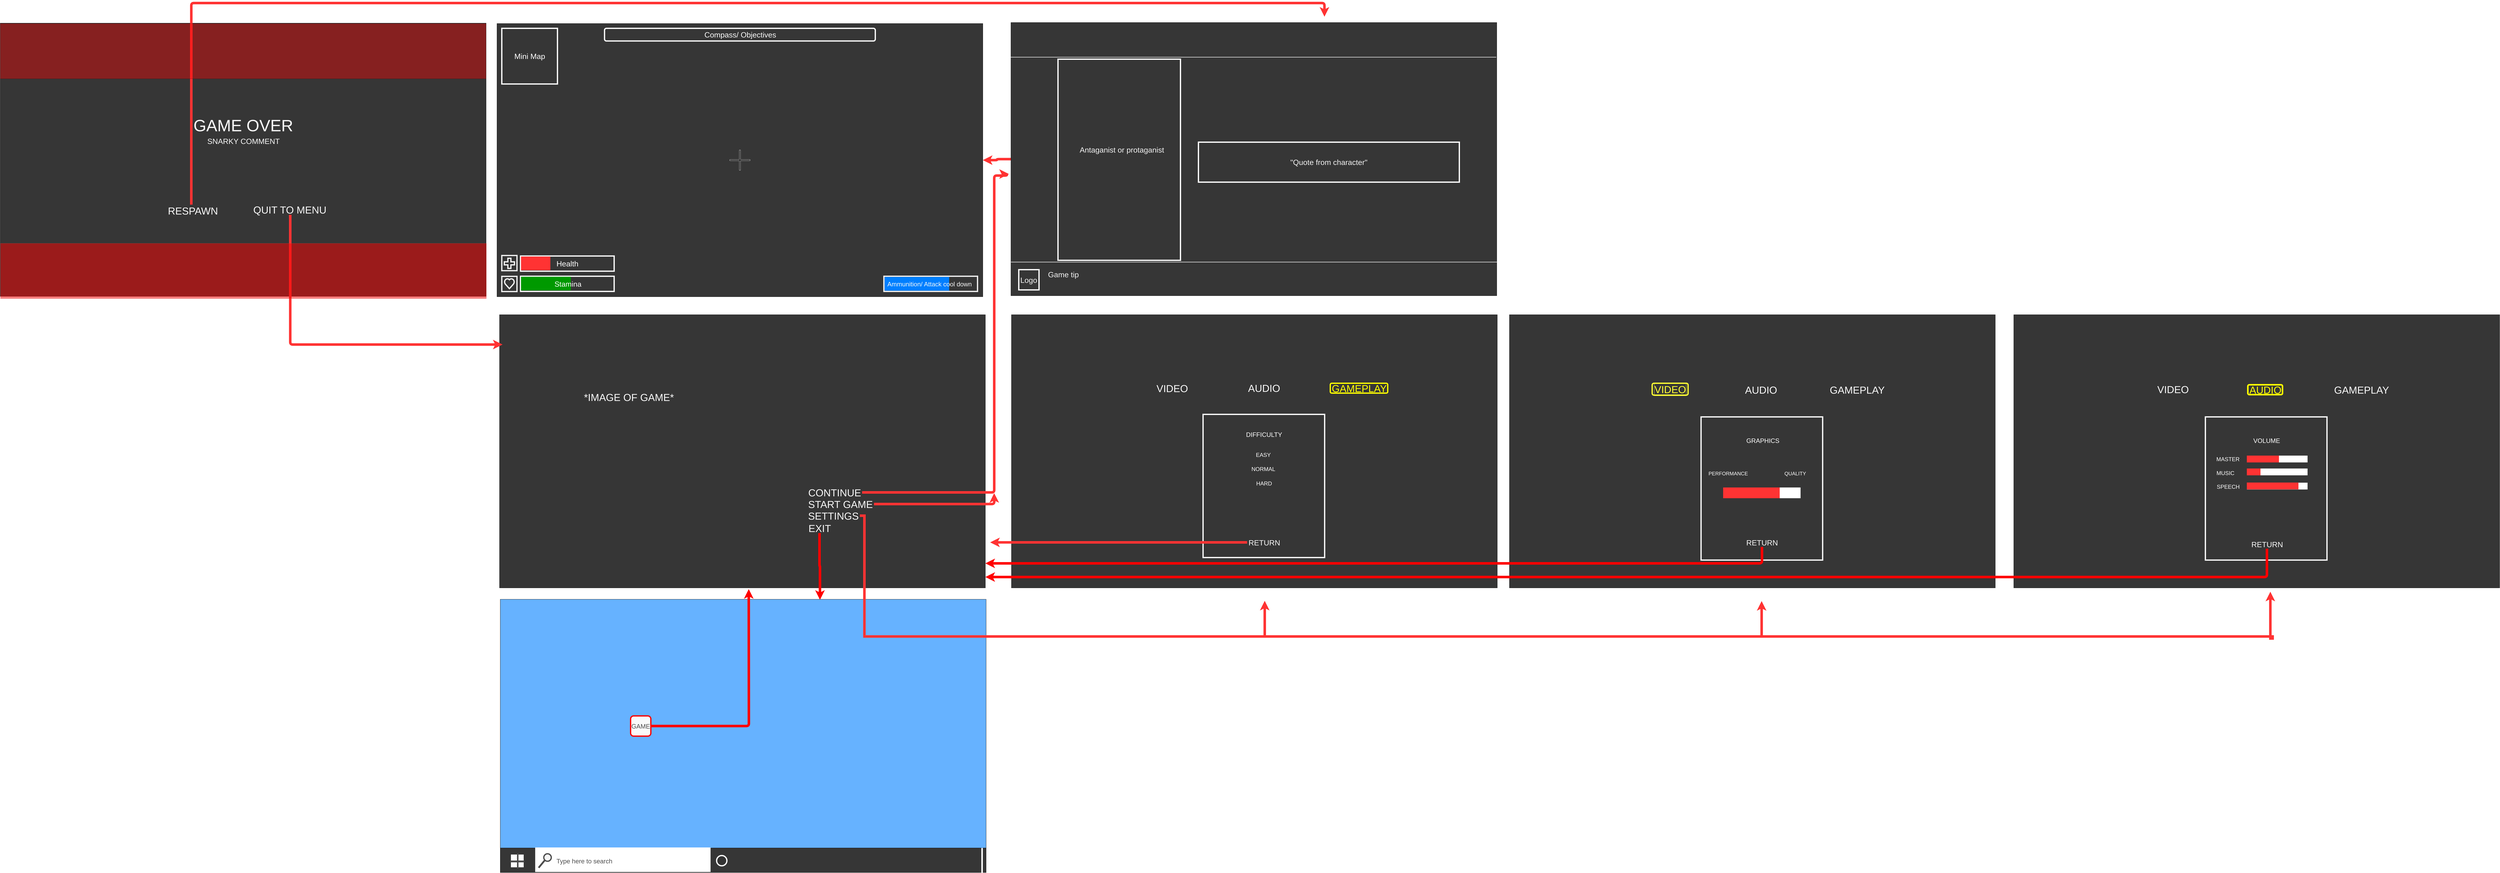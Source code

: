 <mxfile version="19.0.3" type="github">
  <diagram id="C5RBs43oDa-KdzZeNtuy" name="Page-1">
    <mxGraphModel dx="8742" dy="4129" grid="0" gridSize="10" guides="1" tooltips="1" connect="1" arrows="1" fold="1" page="1" pageScale="1" pageWidth="827" pageHeight="1169" math="0" shadow="0">
      <root>
        <mxCell id="WIyWlLk6GJQsqaUBKTNV-0" />
        <mxCell id="WIyWlLk6GJQsqaUBKTNV-1" parent="WIyWlLk6GJQsqaUBKTNV-0" />
        <mxCell id="epi_BCIH6UxTK0VW4PeA-1" value="" style="rounded=0;whiteSpace=wrap;html=1;fillColor=#363636;" parent="WIyWlLk6GJQsqaUBKTNV-1" vertex="1">
          <mxGeometry x="-792" y="32" width="1920" height="1080" as="geometry" />
        </mxCell>
        <mxCell id="epi_BCIH6UxTK0VW4PeA-2" value="" style="whiteSpace=wrap;html=1;aspect=fixed;labelBackgroundColor=none;strokeColor=#FCFCFC;fillColor=#363636;perimeterSpacing=0;strokeWidth=5;" parent="WIyWlLk6GJQsqaUBKTNV-1" vertex="1">
          <mxGeometry x="-773" y="51" width="220" height="220" as="geometry" />
        </mxCell>
        <mxCell id="epi_BCIH6UxTK0VW4PeA-3" value="" style="rounded=0;whiteSpace=wrap;html=1;fillColor=#363636;strokeWidth=5;strokeColor=#FAFAFA;" parent="WIyWlLk6GJQsqaUBKTNV-1" vertex="1">
          <mxGeometry x="-699" y="1031" width="370" height="60" as="geometry" />
        </mxCell>
        <mxCell id="epi_BCIH6UxTK0VW4PeA-4" value="" style="rounded=0;whiteSpace=wrap;html=1;fillColor=#363636;strokeWidth=5;strokeColor=#FAFAFA;" parent="WIyWlLk6GJQsqaUBKTNV-1" vertex="1">
          <mxGeometry x="-699" y="951" width="370" height="60" as="geometry" />
        </mxCell>
        <mxCell id="epi_BCIH6UxTK0VW4PeA-5" value="" style="shape=cross;whiteSpace=wrap;html=1;size=0.053;strokeWidth=1;fillColor=#0D0D0D;strokeColor=#FCFCFC;" parent="WIyWlLk6GJQsqaUBKTNV-1" vertex="1">
          <mxGeometry x="128" y="532" width="80" height="80" as="geometry" />
        </mxCell>
        <mxCell id="epi_BCIH6UxTK0VW4PeA-9" value="" style="rounded=1;whiteSpace=wrap;html=1;fillColor=#363636;strokeColor=#FAFAFA;strokeWidth=5;" parent="WIyWlLk6GJQsqaUBKTNV-1" vertex="1">
          <mxGeometry x="-367" y="51" width="1070" height="50" as="geometry" />
        </mxCell>
        <mxCell id="epi_BCIH6UxTK0VW4PeA-10" value="&lt;font color=&quot;#ffffff&quot;&gt;Health&lt;/font&gt;" style="text;html=1;resizable=0;autosize=1;align=center;verticalAlign=middle;points=[];fillColor=none;strokeColor=none;rounded=0;fontSize=30;" parent="WIyWlLk6GJQsqaUBKTNV-1" vertex="1">
          <mxGeometry x="-562.5" y="961" width="97" height="40" as="geometry" />
        </mxCell>
        <mxCell id="epi_BCIH6UxTK0VW4PeA-12" value="&lt;font color=&quot;#ffffff&quot;&gt;Mini Map&lt;/font&gt;" style="text;html=1;resizable=0;autosize=1;align=center;verticalAlign=middle;points=[];fillColor=none;strokeColor=none;rounded=0;fontSize=30;" parent="WIyWlLk6GJQsqaUBKTNV-1" vertex="1">
          <mxGeometry x="-729" y="141" width="132" height="40" as="geometry" />
        </mxCell>
        <mxCell id="epi_BCIH6UxTK0VW4PeA-13" value="&lt;font color=&quot;#fafafa&quot;&gt;Compass/ Objectives&lt;/font&gt;" style="text;html=1;resizable=0;autosize=1;align=center;verticalAlign=middle;points=[];fillColor=none;strokeColor=none;rounded=0;fontSize=30;" parent="WIyWlLk6GJQsqaUBKTNV-1" vertex="1">
          <mxGeometry x="22" y="56" width="293" height="40" as="geometry" />
        </mxCell>
        <mxCell id="epi_BCIH6UxTK0VW4PeA-15" value="" style="rounded=0;whiteSpace=wrap;html=1;strokeColor=#F0F0F0;strokeWidth=5;fillColor=#363636;" parent="WIyWlLk6GJQsqaUBKTNV-1" vertex="1">
          <mxGeometry x="737" y="1031" width="370" height="60" as="geometry" />
        </mxCell>
        <mxCell id="epi_BCIH6UxTK0VW4PeA-21" value="" style="whiteSpace=wrap;html=1;aspect=fixed;labelBackgroundColor=none;fontSize=25;fontColor=#F7F7F7;strokeColor=#F0F0F0;strokeWidth=5;fillColor=#363636;" parent="WIyWlLk6GJQsqaUBKTNV-1" vertex="1">
          <mxGeometry x="-773" y="949" width="60" height="60" as="geometry" />
        </mxCell>
        <mxCell id="epi_BCIH6UxTK0VW4PeA-22" value="" style="whiteSpace=wrap;html=1;aspect=fixed;labelBackgroundColor=none;fontSize=25;fontColor=#F7F7F7;strokeColor=#F0F0F0;strokeWidth=5;fillColor=#363636;" parent="WIyWlLk6GJQsqaUBKTNV-1" vertex="1">
          <mxGeometry x="-773" y="1031.5" width="60" height="60" as="geometry" />
        </mxCell>
        <mxCell id="epi_BCIH6UxTK0VW4PeA-23" value="" style="shape=cross;whiteSpace=wrap;html=1;labelBackgroundColor=none;fontSize=25;fontColor=#F7F7F7;strokeColor=#F0F0F0;strokeWidth=5;fillColor=#363636;size=0.3;" parent="WIyWlLk6GJQsqaUBKTNV-1" vertex="1">
          <mxGeometry x="-763" y="960" width="40" height="40" as="geometry" />
        </mxCell>
        <mxCell id="epi_BCIH6UxTK0VW4PeA-24" value="" style="verticalLabelPosition=bottom;verticalAlign=top;html=1;shape=mxgraph.basic.heart;labelBackgroundColor=none;fontSize=25;fontColor=#F7F7F7;strokeColor=#F0F0F0;strokeWidth=5;fillColor=#363636;" parent="WIyWlLk6GJQsqaUBKTNV-1" vertex="1">
          <mxGeometry x="-763" y="1040" width="40" height="40" as="geometry" />
        </mxCell>
        <mxCell id="epi_BCIH6UxTK0VW4PeA-26" value="" style="rounded=0;whiteSpace=wrap;html=1;fillColor=#363636;" parent="WIyWlLk6GJQsqaUBKTNV-1" vertex="1">
          <mxGeometry x="-782" y="1183" width="1920" height="1080" as="geometry" />
        </mxCell>
        <mxCell id="VTh3xcqrAFVOMcp-HKXa-25" style="edgeStyle=orthogonalEdgeStyle;rounded=1;orthogonalLoop=1;jettySize=auto;html=1;fontColor=#FFFF00;strokeColor=#FF3333;strokeWidth=10;" parent="WIyWlLk6GJQsqaUBKTNV-1" source="epi_BCIH6UxTK0VW4PeA-27" edge="1">
          <mxGeometry relative="1" as="geometry">
            <mxPoint x="1172.667" y="1888.333" as="targetPoint" />
          </mxGeometry>
        </mxCell>
        <mxCell id="epi_BCIH6UxTK0VW4PeA-27" value="&lt;span style=&quot;font-size: 40px;&quot;&gt;START GAME&lt;/span&gt;" style="text;html=1;resizable=0;autosize=1;align=center;verticalAlign=middle;points=[];fillColor=none;strokeColor=none;rounded=0;labelBackgroundColor=none;fontSize=25;fontColor=#F7F7F7;" parent="WIyWlLk6GJQsqaUBKTNV-1" vertex="1">
          <mxGeometry x="432" y="1912" width="266" height="39" as="geometry" />
        </mxCell>
        <mxCell id="epi_BCIH6UxTK0VW4PeA-30" value="&lt;span style=&quot;font-size: 40px;&quot;&gt;SETTINGS&lt;/span&gt;" style="text;html=1;resizable=0;autosize=1;align=center;verticalAlign=middle;points=[];fillColor=none;strokeColor=none;rounded=0;labelBackgroundColor=none;fontSize=25;fontColor=#F7F7F7;" parent="WIyWlLk6GJQsqaUBKTNV-1" vertex="1">
          <mxGeometry x="432" y="1958" width="210" height="39" as="geometry" />
        </mxCell>
        <mxCell id="VTh3xcqrAFVOMcp-HKXa-21" style="edgeStyle=orthogonalEdgeStyle;rounded=1;orthogonalLoop=1;jettySize=auto;html=1;fontColor=#FFFF00;strokeColor=#FF3333;strokeWidth=10;" parent="WIyWlLk6GJQsqaUBKTNV-1" source="epi_BCIH6UxTK0VW4PeA-31" edge="1">
          <mxGeometry relative="1" as="geometry">
            <mxPoint x="1231" y="627" as="targetPoint" />
            <Array as="points">
              <mxPoint x="1173" y="1885" />
              <mxPoint x="1173" y="633" />
              <mxPoint x="1223" y="633" />
              <mxPoint x="1223" y="627" />
            </Array>
          </mxGeometry>
        </mxCell>
        <mxCell id="epi_BCIH6UxTK0VW4PeA-31" value="&lt;span style=&quot;font-size: 40px;&quot;&gt;CONTINUE&lt;/span&gt;" style="text;html=1;resizable=0;autosize=1;align=center;verticalAlign=middle;points=[];fillColor=none;strokeColor=none;rounded=0;labelBackgroundColor=none;fontSize=25;fontColor=#F7F7F7;" parent="WIyWlLk6GJQsqaUBKTNV-1" vertex="1">
          <mxGeometry x="432" y="1866" width="219" height="39" as="geometry" />
        </mxCell>
        <mxCell id="VTh3xcqrAFVOMcp-HKXa-90" style="edgeStyle=orthogonalEdgeStyle;rounded=1;orthogonalLoop=1;jettySize=auto;html=1;fontSize=25;fontColor=#4D4D4D;strokeColor=#FF0000;strokeWidth=10;entryX=0.658;entryY=0.002;entryDx=0;entryDy=0;entryPerimeter=0;" parent="WIyWlLk6GJQsqaUBKTNV-1" source="epi_BCIH6UxTK0VW4PeA-32" target="VTh3xcqrAFVOMcp-HKXa-72" edge="1">
          <mxGeometry relative="1" as="geometry">
            <mxPoint x="482.5" y="2298.806" as="targetPoint" />
          </mxGeometry>
        </mxCell>
        <mxCell id="epi_BCIH6UxTK0VW4PeA-32" value="&lt;span style=&quot;font-size: 40px;&quot;&gt;EXIT&lt;/span&gt;" style="text;html=1;resizable=0;autosize=1;align=center;verticalAlign=middle;points=[];fillColor=none;strokeColor=none;rounded=0;labelBackgroundColor=none;fontSize=25;fontColor=#F7F7F7;" parent="WIyWlLk6GJQsqaUBKTNV-1" vertex="1">
          <mxGeometry x="433" y="2007" width="99" height="39" as="geometry" />
        </mxCell>
        <mxCell id="VTh3xcqrAFVOMcp-HKXa-29" value="" style="edgeStyle=orthogonalEdgeStyle;rounded=1;orthogonalLoop=1;jettySize=auto;html=1;fontColor=#FFFF00;strokeColor=#FF3333;strokeWidth=10;" parent="WIyWlLk6GJQsqaUBKTNV-1" source="epi_BCIH6UxTK0VW4PeA-33" target="epi_BCIH6UxTK0VW4PeA-1" edge="1">
          <mxGeometry relative="1" as="geometry" />
        </mxCell>
        <mxCell id="epi_BCIH6UxTK0VW4PeA-33" value="" style="rounded=0;whiteSpace=wrap;html=1;fillColor=#363636;" parent="WIyWlLk6GJQsqaUBKTNV-1" vertex="1">
          <mxGeometry x="1239" y="28" width="1920" height="1080" as="geometry" />
        </mxCell>
        <mxCell id="q872_5jDrgSX7mjS1dsh-0" value="&lt;font color=&quot;#f2f2f2&quot;&gt;&lt;span style=&quot;font-size: 30px;&quot;&gt;Game tip&lt;/span&gt;&lt;/font&gt;" style="text;html=1;resizable=0;autosize=1;align=center;verticalAlign=middle;points=[];fillColor=none;strokeColor=none;rounded=0;" parent="WIyWlLk6GJQsqaUBKTNV-1" vertex="1">
          <mxGeometry x="1380" y="1012" width="132" height="24" as="geometry" />
        </mxCell>
        <mxCell id="q872_5jDrgSX7mjS1dsh-4" value="" style="line;strokeWidth=2;html=1;fontSize=30;fontColor=#F2F2F2;strokeColor=#F7F7F7;" parent="WIyWlLk6GJQsqaUBKTNV-1" vertex="1">
          <mxGeometry x="1239" y="970" width="1922" height="10" as="geometry" />
        </mxCell>
        <mxCell id="q872_5jDrgSX7mjS1dsh-6" value="" style="whiteSpace=wrap;html=1;aspect=fixed;fontSize=30;fontColor=#F2F2F2;strokeColor=#FFFFFF;fillColor=#363636;strokeWidth=5;" parent="WIyWlLk6GJQsqaUBKTNV-1" vertex="1">
          <mxGeometry x="1270" y="1005" width="80" height="80" as="geometry" />
        </mxCell>
        <mxCell id="q872_5jDrgSX7mjS1dsh-7" value="Logo" style="text;html=1;resizable=0;autosize=1;align=center;verticalAlign=middle;points=[];fillColor=none;strokeColor=none;rounded=0;fontSize=30;fontColor=#F2F2F2;" parent="WIyWlLk6GJQsqaUBKTNV-1" vertex="1">
          <mxGeometry x="1270" y="1026" width="77" height="40" as="geometry" />
        </mxCell>
        <mxCell id="q872_5jDrgSX7mjS1dsh-8" value="" style="rounded=0;whiteSpace=wrap;html=1;fontSize=30;fontColor=#F2F2F2;strokeColor=#FFFFFF;strokeWidth=5;fillColor=#363636;" parent="WIyWlLk6GJQsqaUBKTNV-1" vertex="1">
          <mxGeometry x="1425" y="173" width="484" height="795" as="geometry" />
        </mxCell>
        <mxCell id="q872_5jDrgSX7mjS1dsh-9" value="Antaganist or protaganist" style="text;html=1;resizable=0;autosize=1;align=center;verticalAlign=middle;points=[];fillColor=none;strokeColor=none;rounded=0;fontSize=30;fontColor=#F2F2F2;" parent="WIyWlLk6GJQsqaUBKTNV-1" vertex="1">
          <mxGeometry x="1505" y="511" width="344" height="40" as="geometry" />
        </mxCell>
        <mxCell id="q872_5jDrgSX7mjS1dsh-10" value="" style="line;strokeWidth=2;html=1;fontSize=30;fontColor=#F2F2F2;strokeColor=#F7F7F7;" parent="WIyWlLk6GJQsqaUBKTNV-1" vertex="1">
          <mxGeometry x="1235" y="160" width="1922" height="10" as="geometry" />
        </mxCell>
        <mxCell id="q872_5jDrgSX7mjS1dsh-11" value="&quot;Quote from character&quot;" style="rounded=0;whiteSpace=wrap;html=1;fontSize=30;fontColor=#F2F2F2;strokeColor=#FFFFFF;strokeWidth=5;fillColor=#363636;" parent="WIyWlLk6GJQsqaUBKTNV-1" vertex="1">
          <mxGeometry x="1980" y="501" width="1031" height="158" as="geometry" />
        </mxCell>
        <mxCell id="q872_5jDrgSX7mjS1dsh-15" value="" style="line;strokeWidth=2;html=1;fontSize=30;fontColor=#F2F2F2;strokeColor=#F7F7F7;" parent="WIyWlLk6GJQsqaUBKTNV-1" vertex="1">
          <mxGeometry x="1579" y="1884" width="994" height="10" as="geometry" />
        </mxCell>
        <mxCell id="q872_5jDrgSX7mjS1dsh-21" value="" style="rounded=0;whiteSpace=wrap;html=1;fillColor=#363636;" parent="WIyWlLk6GJQsqaUBKTNV-1" vertex="1">
          <mxGeometry x="-2755" y="30.5" width="1920" height="1080" as="geometry" />
        </mxCell>
        <mxCell id="q872_5jDrgSX7mjS1dsh-26" value="" style="rounded=0;whiteSpace=wrap;html=1;fillColor=#363636;" parent="WIyWlLk6GJQsqaUBKTNV-1" vertex="1">
          <mxGeometry x="1241" y="1183" width="1920" height="1080" as="geometry" />
        </mxCell>
        <mxCell id="q872_5jDrgSX7mjS1dsh-29" value="&lt;span style=&quot;font-size: 40px;&quot;&gt;VIDEO&lt;/span&gt;" style="text;html=1;resizable=0;autosize=1;align=center;verticalAlign=middle;points=[];fillColor=none;strokeColor=none;rounded=0;labelBackgroundColor=none;fontSize=25;fontColor=#F7F7F7;" parent="WIyWlLk6GJQsqaUBKTNV-1" vertex="1">
          <mxGeometry x="1809" y="1454" width="134" height="39" as="geometry" />
        </mxCell>
        <mxCell id="q872_5jDrgSX7mjS1dsh-30" value="&lt;span style=&quot;font-size: 40px;&quot;&gt;AUDIO&lt;/span&gt;" style="text;html=1;resizable=0;autosize=1;align=center;verticalAlign=middle;points=[];fillColor=none;strokeColor=none;rounded=0;labelBackgroundColor=none;fontSize=25;fontColor=#F7F7F7;" parent="WIyWlLk6GJQsqaUBKTNV-1" vertex="1">
          <mxGeometry x="2170" y="1453" width="137" height="39" as="geometry" />
        </mxCell>
        <mxCell id="q872_5jDrgSX7mjS1dsh-31" value="&lt;font color=&quot;#ffff00&quot; style=&quot;font-size: 40px;&quot;&gt;GAMEPLAY&lt;/font&gt;" style="text;html=1;resizable=0;autosize=1;align=center;verticalAlign=middle;points=[];fillColor=none;strokeColor=#FFFF00;rounded=1;labelBackgroundColor=none;fontSize=25;fontColor=#F7F7F7;shadow=0;strokeWidth=5;perimeterSpacing=0;sketch=0;glass=0;" parent="WIyWlLk6GJQsqaUBKTNV-1" vertex="1">
          <mxGeometry x="2501" y="1454" width="227" height="39" as="geometry" />
        </mxCell>
        <mxCell id="q872_5jDrgSX7mjS1dsh-33" value="" style="rounded=0;whiteSpace=wrap;html=1;shadow=0;glass=0;sketch=0;fontSize=40;fontColor=#F2F2F2;strokeColor=#FCFCFC;strokeWidth=5;fillColor=#363636;" parent="WIyWlLk6GJQsqaUBKTNV-1" vertex="1">
          <mxGeometry x="1998.25" y="1577" width="480.5" height="566" as="geometry" />
        </mxCell>
        <mxCell id="ZrtI5oNbGW4ebxN35rNM-0" value="&lt;font color=&quot;#ffffff&quot;&gt;&lt;span style=&quot;font-size: 25px;&quot;&gt;DIFFICULTY&lt;/span&gt;&lt;/font&gt;" style="text;html=1;resizable=0;autosize=1;align=center;verticalAlign=middle;points=[];fillColor=none;strokeColor=none;rounded=0;" parent="WIyWlLk6GJQsqaUBKTNV-1" vertex="1">
          <mxGeometry x="2162.5" y="1644" width="153" height="23" as="geometry" />
        </mxCell>
        <mxCell id="ZrtI5oNbGW4ebxN35rNM-1" value="&lt;font style=&quot;font-size: 22px;&quot; color=&quot;#ffffff&quot;&gt;EASY&lt;/font&gt;" style="text;html=1;resizable=0;autosize=1;align=center;verticalAlign=middle;points=[];fillColor=none;strokeColor=none;rounded=0;" parent="WIyWlLk6GJQsqaUBKTNV-1" vertex="1">
          <mxGeometry x="2201.5" y="1727" width="69" height="21" as="geometry" />
        </mxCell>
        <mxCell id="ZrtI5oNbGW4ebxN35rNM-2" value="&lt;font style=&quot;font-size: 22px;&quot; color=&quot;#ffffff&quot;&gt;NORMAL&lt;/font&gt;" style="text;html=1;resizable=0;autosize=1;align=center;verticalAlign=middle;points=[];fillColor=none;strokeColor=none;rounded=0;" parent="WIyWlLk6GJQsqaUBKTNV-1" vertex="1">
          <mxGeometry x="2184" y="1783" width="104" height="21" as="geometry" />
        </mxCell>
        <mxCell id="ZrtI5oNbGW4ebxN35rNM-3" value="&lt;font style=&quot;font-size: 22px;&quot; color=&quot;#ffffff&quot;&gt;HARD&lt;/font&gt;" style="text;html=1;resizable=0;autosize=1;align=center;verticalAlign=middle;points=[];fillColor=none;strokeColor=none;rounded=0;" parent="WIyWlLk6GJQsqaUBKTNV-1" vertex="1">
          <mxGeometry x="2202.5" y="1840" width="72" height="21" as="geometry" />
        </mxCell>
        <mxCell id="ZrtI5oNbGW4ebxN35rNM-4" value="" style="rounded=0;whiteSpace=wrap;html=1;fillColor=#363636;" parent="WIyWlLk6GJQsqaUBKTNV-1" vertex="1">
          <mxGeometry x="3209" y="1183" width="1920" height="1080" as="geometry" />
        </mxCell>
        <mxCell id="ZrtI5oNbGW4ebxN35rNM-5" value="&lt;span style=&quot;font-size: 40px;&quot;&gt;&lt;font color=&quot;#ffff33&quot;&gt;VIDEO&lt;/font&gt;&lt;/span&gt;" style="text;html=1;resizable=0;autosize=1;align=center;verticalAlign=middle;points=[];fillColor=none;strokeColor=#FFFF33;rounded=1;labelBackgroundColor=none;fontSize=25;fontColor=#F7F7F7;labelBorderColor=#FFFF33;spacing=4;strokeWidth=5;" parent="WIyWlLk6GJQsqaUBKTNV-1" vertex="1">
          <mxGeometry x="3773" y="1454" width="142" height="47" as="geometry" />
        </mxCell>
        <mxCell id="ZrtI5oNbGW4ebxN35rNM-6" value="&lt;span style=&quot;font-size: 40px;&quot;&gt;AUDIO&lt;/span&gt;" style="text;html=1;resizable=0;autosize=1;align=center;verticalAlign=middle;points=[];fillColor=none;strokeColor=none;rounded=0;labelBackgroundColor=none;fontSize=25;fontColor=#F7F7F7;" parent="WIyWlLk6GJQsqaUBKTNV-1" vertex="1">
          <mxGeometry x="4134" y="1460" width="137" height="39" as="geometry" />
        </mxCell>
        <mxCell id="ZrtI5oNbGW4ebxN35rNM-7" value="&lt;span style=&quot;font-size: 40px;&quot;&gt;GAMEPLAY&lt;/span&gt;" style="text;html=1;resizable=0;autosize=1;align=center;verticalAlign=middle;points=[];fillColor=none;strokeColor=none;rounded=0;labelBackgroundColor=none;fontSize=25;fontColor=#F7F7F7;" parent="WIyWlLk6GJQsqaUBKTNV-1" vertex="1">
          <mxGeometry x="4469.5" y="1460" width="227" height="39" as="geometry" />
        </mxCell>
        <mxCell id="ZrtI5oNbGW4ebxN35rNM-8" value="" style="rounded=0;whiteSpace=wrap;html=1;shadow=0;glass=0;sketch=0;fontSize=40;fontColor=#F2F2F2;strokeColor=#FCFCFC;strokeWidth=5;fillColor=#363636;" parent="WIyWlLk6GJQsqaUBKTNV-1" vertex="1">
          <mxGeometry x="3966.25" y="1587" width="480.5" height="566" as="geometry" />
        </mxCell>
        <mxCell id="ZrtI5oNbGW4ebxN35rNM-10" value="&lt;font color=&quot;#ffffff&quot;&gt;&lt;span style=&quot;font-size: 25px;&quot;&gt;GRAPHICS&lt;/span&gt;&lt;/font&gt;" style="text;html=1;resizable=0;autosize=1;align=center;verticalAlign=middle;points=[];fillColor=none;strokeColor=none;rounded=0;" parent="WIyWlLk6GJQsqaUBKTNV-1" vertex="1">
          <mxGeometry x="4139.5" y="1668" width="141" height="23" as="geometry" />
        </mxCell>
        <mxCell id="VTh3xcqrAFVOMcp-HKXa-4" value="" style="rounded=0;whiteSpace=wrap;html=1;fillColor=#363636;" parent="WIyWlLk6GJQsqaUBKTNV-1" vertex="1">
          <mxGeometry x="5202" y="1183" width="1920" height="1080" as="geometry" />
        </mxCell>
        <mxCell id="VTh3xcqrAFVOMcp-HKXa-6" value="&lt;span style=&quot;font-size: 40px;&quot;&gt;&lt;font color=&quot;#ffff00&quot;&gt;AUDIO&lt;/font&gt;&lt;/span&gt;" style="text;html=1;resizable=0;autosize=1;align=center;verticalAlign=middle;points=[];fillColor=none;strokeColor=#FFFF00;rounded=1;labelBackgroundColor=none;fontSize=25;fontColor=#F7F7F7;strokeWidth=6;" parent="WIyWlLk6GJQsqaUBKTNV-1" vertex="1">
          <mxGeometry x="6127" y="1460" width="137" height="39" as="geometry" />
        </mxCell>
        <mxCell id="VTh3xcqrAFVOMcp-HKXa-7" value="&lt;span style=&quot;font-size: 40px;&quot;&gt;GAMEPLAY&lt;/span&gt;" style="text;html=1;resizable=0;autosize=1;align=center;verticalAlign=middle;points=[];fillColor=none;strokeColor=none;rounded=0;labelBackgroundColor=none;fontSize=25;fontColor=#F7F7F7;" parent="WIyWlLk6GJQsqaUBKTNV-1" vertex="1">
          <mxGeometry x="6462.5" y="1460" width="227" height="39" as="geometry" />
        </mxCell>
        <mxCell id="VTh3xcqrAFVOMcp-HKXa-8" value="" style="rounded=0;whiteSpace=wrap;html=1;shadow=0;glass=0;sketch=0;fontSize=40;fontColor=#F2F2F2;strokeColor=#FCFCFC;strokeWidth=5;fillColor=#363636;" parent="WIyWlLk6GJQsqaUBKTNV-1" vertex="1">
          <mxGeometry x="5959.25" y="1587" width="480.5" height="566" as="geometry" />
        </mxCell>
        <mxCell id="VTh3xcqrAFVOMcp-HKXa-9" value="&lt;font color=&quot;#ffffff&quot;&gt;&lt;span style=&quot;font-size: 25px;&quot;&gt;VOLUME&lt;/span&gt;&lt;/font&gt;" style="text;html=1;resizable=0;autosize=1;align=center;verticalAlign=middle;points=[];fillColor=none;strokeColor=none;rounded=0;" parent="WIyWlLk6GJQsqaUBKTNV-1" vertex="1">
          <mxGeometry x="6142.5" y="1668" width="116" height="23" as="geometry" />
        </mxCell>
        <mxCell id="VTh3xcqrAFVOMcp-HKXa-10" value="&lt;font color=&quot;#ffffff&quot;&gt;&lt;span style=&quot;font-size: 22px;&quot;&gt;MASTER&lt;/span&gt;&lt;/font&gt;" style="text;html=1;resizable=0;autosize=1;align=center;verticalAlign=middle;points=[];fillColor=none;strokeColor=none;rounded=0;" parent="WIyWlLk6GJQsqaUBKTNV-1" vertex="1">
          <mxGeometry x="5997" y="1744" width="102" height="21" as="geometry" />
        </mxCell>
        <mxCell id="VTh3xcqrAFVOMcp-HKXa-11" value="&lt;font color=&quot;#ffffff&quot;&gt;&lt;span style=&quot;font-size: 22px;&quot;&gt;MUSIC&lt;/span&gt;&lt;/font&gt;" style="text;html=1;resizable=0;autosize=1;align=center;verticalAlign=middle;points=[];fillColor=none;strokeColor=none;rounded=0;" parent="WIyWlLk6GJQsqaUBKTNV-1" vertex="1">
          <mxGeometry x="5997" y="1799" width="81" height="21" as="geometry" />
        </mxCell>
        <mxCell id="VTh3xcqrAFVOMcp-HKXa-12" value="&lt;font color=&quot;#ffffff&quot;&gt;&lt;span style=&quot;font-size: 22px;&quot;&gt;SPEECH&lt;/span&gt;&lt;/font&gt;" style="text;html=1;resizable=0;autosize=1;align=center;verticalAlign=middle;points=[];fillColor=none;strokeColor=none;rounded=0;" parent="WIyWlLk6GJQsqaUBKTNV-1" vertex="1">
          <mxGeometry x="5999" y="1853" width="100" height="21" as="geometry" />
        </mxCell>
        <mxCell id="VTh3xcqrAFVOMcp-HKXa-13" value="&lt;span style=&quot;font-size: 40px;&quot;&gt;VIDEO&lt;/span&gt;" style="text;html=1;resizable=0;autosize=1;align=center;verticalAlign=middle;points=[];fillColor=none;strokeColor=none;rounded=0;labelBackgroundColor=none;fontSize=25;fontColor=#F7F7F7;" parent="WIyWlLk6GJQsqaUBKTNV-1" vertex="1">
          <mxGeometry x="5764" y="1458" width="134" height="39" as="geometry" />
        </mxCell>
        <mxCell id="VTh3xcqrAFVOMcp-HKXa-66" style="edgeStyle=orthogonalEdgeStyle;rounded=1;orthogonalLoop=1;jettySize=auto;html=1;fontSize=30;fontColor=#FFFF00;strokeColor=#FF3333;strokeWidth=10;" parent="WIyWlLk6GJQsqaUBKTNV-1" source="VTh3xcqrAFVOMcp-HKXa-30" edge="1">
          <mxGeometry relative="1" as="geometry">
            <mxPoint x="1157" y="2083" as="targetPoint" />
          </mxGeometry>
        </mxCell>
        <mxCell id="VTh3xcqrAFVOMcp-HKXa-30" value="&lt;font style=&quot;font-size: 30px;&quot;&gt;RETURN&lt;/font&gt;" style="text;html=1;resizable=0;autosize=1;align=center;verticalAlign=middle;points=[];fillColor=none;strokeColor=none;rounded=0;labelBackgroundColor=none;fontSize=25;fontColor=#F7F7F7;" parent="WIyWlLk6GJQsqaUBKTNV-1" vertex="1">
          <mxGeometry x="2172.5" y="2066" width="135" height="35" as="geometry" />
        </mxCell>
        <mxCell id="VTh3xcqrAFVOMcp-HKXa-93" style="edgeStyle=orthogonalEdgeStyle;rounded=1;orthogonalLoop=1;jettySize=auto;html=1;fontSize=25;fontColor=#4D4D4D;strokeColor=#FF0000;strokeWidth=10;" parent="WIyWlLk6GJQsqaUBKTNV-1" source="VTh3xcqrAFVOMcp-HKXa-31" target="epi_BCIH6UxTK0VW4PeA-26" edge="1">
          <mxGeometry relative="1" as="geometry">
            <Array as="points">
              <mxPoint x="4207" y="2166" />
            </Array>
          </mxGeometry>
        </mxCell>
        <mxCell id="VTh3xcqrAFVOMcp-HKXa-31" value="&lt;font style=&quot;font-size: 30px;&quot;&gt;RETURN&lt;/font&gt;" style="text;html=1;resizable=0;autosize=1;align=center;verticalAlign=middle;points=[];fillColor=none;strokeColor=none;rounded=0;labelBackgroundColor=none;fontSize=25;fontColor=#F7F7F7;" parent="WIyWlLk6GJQsqaUBKTNV-1" vertex="1">
          <mxGeometry x="4139.5" y="2066" width="135" height="35" as="geometry" />
        </mxCell>
        <mxCell id="VTh3xcqrAFVOMcp-HKXa-94" style="edgeStyle=orthogonalEdgeStyle;rounded=1;orthogonalLoop=1;jettySize=auto;html=1;fontSize=25;fontColor=#4D4D4D;strokeColor=#FF0000;strokeWidth=10;" parent="WIyWlLk6GJQsqaUBKTNV-1" source="VTh3xcqrAFVOMcp-HKXa-32" target="epi_BCIH6UxTK0VW4PeA-26" edge="1">
          <mxGeometry relative="1" as="geometry">
            <Array as="points">
              <mxPoint x="6202" y="2220" />
            </Array>
          </mxGeometry>
        </mxCell>
        <mxCell id="VTh3xcqrAFVOMcp-HKXa-32" value="&lt;font style=&quot;font-size: 30px;&quot;&gt;RETURN&lt;/font&gt;" style="text;html=1;resizable=0;autosize=1;align=center;verticalAlign=middle;points=[];fillColor=none;strokeColor=none;rounded=0;labelBackgroundColor=none;fontSize=25;fontColor=#F7F7F7;" parent="WIyWlLk6GJQsqaUBKTNV-1" vertex="1">
          <mxGeometry x="6135" y="2073" width="135" height="35" as="geometry" />
        </mxCell>
        <mxCell id="VTh3xcqrAFVOMcp-HKXa-33" value="" style="rounded=0;whiteSpace=wrap;html=1;fontSize=30;fontColor=#FFFF00;strokeColor=none;strokeWidth=5;" parent="WIyWlLk6GJQsqaUBKTNV-1" vertex="1">
          <mxGeometry x="6123" y="1740" width="240" height="27" as="geometry" />
        </mxCell>
        <mxCell id="VTh3xcqrAFVOMcp-HKXa-34" value="" style="rounded=0;whiteSpace=wrap;html=1;fontSize=30;fontColor=#FFFF00;strokeColor=none;strokeWidth=5;" parent="WIyWlLk6GJQsqaUBKTNV-1" vertex="1">
          <mxGeometry x="6123" y="1847" width="240" height="27" as="geometry" />
        </mxCell>
        <mxCell id="VTh3xcqrAFVOMcp-HKXa-35" value="" style="rounded=0;whiteSpace=wrap;html=1;fontSize=30;fontColor=#FFFF00;strokeColor=none;strokeWidth=5;" parent="WIyWlLk6GJQsqaUBKTNV-1" vertex="1">
          <mxGeometry x="6123" y="1791" width="240" height="27" as="geometry" />
        </mxCell>
        <mxCell id="VTh3xcqrAFVOMcp-HKXa-39" value="" style="rounded=0;whiteSpace=wrap;html=1;fontSize=30;fontColor=#FFFF00;strokeColor=none;strokeWidth=5;fillColor=#FF3333;" parent="WIyWlLk6GJQsqaUBKTNV-1" vertex="1">
          <mxGeometry x="6123" y="1740" width="127" height="27" as="geometry" />
        </mxCell>
        <mxCell id="VTh3xcqrAFVOMcp-HKXa-40" value="" style="rounded=0;whiteSpace=wrap;html=1;fontSize=30;fontColor=#FFFF00;strokeColor=none;strokeWidth=5;fillColor=#FF3333;" parent="WIyWlLk6GJQsqaUBKTNV-1" vertex="1">
          <mxGeometry x="6123" y="1791" width="54" height="27" as="geometry" />
        </mxCell>
        <mxCell id="VTh3xcqrAFVOMcp-HKXa-41" value="" style="rounded=0;whiteSpace=wrap;html=1;fontSize=30;fontColor=#FFFF00;strokeColor=none;strokeWidth=5;fillColor=#FF3333;" parent="WIyWlLk6GJQsqaUBKTNV-1" vertex="1">
          <mxGeometry x="6123" y="1846.5" width="204" height="27" as="geometry" />
        </mxCell>
        <mxCell id="VTh3xcqrAFVOMcp-HKXa-43" value="&lt;font style=&quot;font-size: 20px;&quot; color=&quot;#ffffff&quot;&gt;PERFORMANCE&lt;/font&gt;" style="text;html=1;resizable=0;autosize=1;align=center;verticalAlign=middle;points=[];fillColor=none;strokeColor=none;rounded=0;" parent="WIyWlLk6GJQsqaUBKTNV-1" vertex="1">
          <mxGeometry x="3990" y="1799" width="166" height="21" as="geometry" />
        </mxCell>
        <mxCell id="VTh3xcqrAFVOMcp-HKXa-44" value="&lt;font style=&quot;font-size: 20px;&quot; color=&quot;#ffffff&quot;&gt;QUALITY&lt;/font&gt;" style="text;html=1;resizable=0;autosize=1;align=center;verticalAlign=middle;points=[];fillColor=none;strokeColor=none;rounded=0;" parent="WIyWlLk6GJQsqaUBKTNV-1" vertex="1">
          <mxGeometry x="4290" y="1799" width="96" height="21" as="geometry" />
        </mxCell>
        <mxCell id="VTh3xcqrAFVOMcp-HKXa-46" value="" style="rounded=0;whiteSpace=wrap;html=1;fontSize=30;fontColor=#FFFF00;strokeColor=none;strokeWidth=5;" parent="WIyWlLk6GJQsqaUBKTNV-1" vertex="1">
          <mxGeometry x="4053.5" y="1866" width="306" height="42.5" as="geometry" />
        </mxCell>
        <mxCell id="VTh3xcqrAFVOMcp-HKXa-47" value="" style="rounded=0;whiteSpace=wrap;html=1;fontSize=30;fontColor=#FFFF00;strokeColor=none;strokeWidth=5;fillColor=#FF3333;" parent="WIyWlLk6GJQsqaUBKTNV-1" vertex="1">
          <mxGeometry x="4053.5" y="1866" width="223.5" height="42.5" as="geometry" />
        </mxCell>
        <mxCell id="VTh3xcqrAFVOMcp-HKXa-48" value="" style="rounded=0;whiteSpace=wrap;html=1;fillColor=#FF3333;strokeWidth=5;strokeColor=none;" parent="WIyWlLk6GJQsqaUBKTNV-1" vertex="1">
          <mxGeometry x="-697" y="953" width="116" height="54" as="geometry" />
        </mxCell>
        <mxCell id="VTh3xcqrAFVOMcp-HKXa-49" value="" style="rounded=0;whiteSpace=wrap;html=1;fillColor=#009900;strokeWidth=5;strokeColor=none;" parent="WIyWlLk6GJQsqaUBKTNV-1" vertex="1">
          <mxGeometry x="-697" y="1033" width="197" height="54" as="geometry" />
        </mxCell>
        <mxCell id="epi_BCIH6UxTK0VW4PeA-11" value="&lt;font color=&quot;#fafafa&quot; style=&quot;font-size: 29px;&quot;&gt;Stamina&lt;/font&gt;" style="text;html=1;resizable=0;autosize=1;align=center;verticalAlign=middle;points=[];fillColor=none;strokeColor=none;rounded=0;fontSize=13;" parent="WIyWlLk6GJQsqaUBKTNV-1" vertex="1">
          <mxGeometry x="-570" y="1048.5" width="116" height="26" as="geometry" />
        </mxCell>
        <mxCell id="VTh3xcqrAFVOMcp-HKXa-51" value="" style="rounded=0;whiteSpace=wrap;html=1;fillColor=#007FFF;strokeWidth=5;strokeColor=none;" parent="WIyWlLk6GJQsqaUBKTNV-1" vertex="1">
          <mxGeometry x="740" y="1034" width="255" height="54" as="geometry" />
        </mxCell>
        <mxCell id="epi_BCIH6UxTK0VW4PeA-16" value="&lt;font color=&quot;#f7f7f7&quot; style=&quot;font-size: 25px;&quot;&gt;Ammunition/ Attack cool down&lt;/font&gt;" style="text;html=1;resizable=0;autosize=1;align=center;verticalAlign=middle;points=[];fillColor=none;strokeColor=none;rounded=0;fontSize=30;" parent="WIyWlLk6GJQsqaUBKTNV-1" vertex="1">
          <mxGeometry x="745" y="1039" width="344" height="41" as="geometry" />
        </mxCell>
        <mxCell id="VTh3xcqrAFVOMcp-HKXa-52" value="&lt;font style=&quot;font-size: 65px;&quot;&gt;GAME OVER&lt;/font&gt;" style="text;html=1;resizable=0;autosize=1;align=center;verticalAlign=middle;points=[];fillColor=none;strokeColor=none;rounded=0;labelBackgroundColor=none;fontSize=25;fontColor=#F7F7F7;" parent="WIyWlLk6GJQsqaUBKTNV-1" vertex="1">
          <mxGeometry x="-1997" y="411" width="404" height="48" as="geometry" />
        </mxCell>
        <mxCell id="VTh3xcqrAFVOMcp-HKXa-53" value="&lt;font style=&quot;font-size: 30px;&quot;&gt;SNARKY COMMENT&lt;/font&gt;" style="text;html=1;resizable=0;autosize=1;align=center;verticalAlign=middle;points=[];fillColor=none;strokeColor=none;rounded=0;labelBackgroundColor=none;fontSize=25;fontColor=#F7F7F7;" parent="WIyWlLk6GJQsqaUBKTNV-1" vertex="1">
          <mxGeometry x="-1942" y="479" width="296" height="35" as="geometry" />
        </mxCell>
        <mxCell id="VTh3xcqrAFVOMcp-HKXa-58" style="edgeStyle=orthogonalEdgeStyle;rounded=1;orthogonalLoop=1;jettySize=auto;html=1;fontSize=30;fontColor=#FFFF00;strokeColor=#FF3333;strokeWidth=10;" parent="WIyWlLk6GJQsqaUBKTNV-1" source="VTh3xcqrAFVOMcp-HKXa-54" edge="1">
          <mxGeometry relative="1" as="geometry">
            <mxPoint x="2478" y="5" as="targetPoint" />
            <Array as="points">
              <mxPoint x="-2000" y="-49" />
              <mxPoint x="2478" y="-49" />
            </Array>
          </mxGeometry>
        </mxCell>
        <mxCell id="VTh3xcqrAFVOMcp-HKXa-54" value="&lt;span style=&quot;font-size: 40px;&quot;&gt;RESPAWN&lt;/span&gt;&lt;span style=&quot;color: rgba(0, 0, 0, 0); font-family: monospace; font-size: 0px; text-align: start;&quot;&gt;%3CmxGraphModel%3E%3Croot%3E%3CmxCell%20id%3D%220%22%2F%3E%3CmxCell%20id%3D%221%22%20parent%3D%220%22%2F%3E%3CmxCell%20id%3D%222%22%20value%3D%22%26lt%3Bspan%20style%3D%26quot%3Bfont-size%3A%2040px%3B%26quot%3B%26gt%3BGAME%20OVER%26lt%3B%2Fspan%26gt%3B%22%20style%3D%22text%3Bhtml%3D1%3Bresizable%3D0%3Bautosize%3D1%3Balign%3Dcenter%3BverticalAlign%3Dmiddle%3Bpoints%3D%5B%5D%3BfillColor%3Dnone%3BstrokeColor%3Dnone%3Brounded%3D0%3BlabelBackgroundColor%3Dnone%3BfontSize%3D25%3BfontColor%3D%23F7F7F7%3B%22%20vertex%3D%221%22%20parent%3D%221%22%3E%3CmxGeometry%20x%3D%22-1918%22%20y%3D%22552.5%22%20width%3D%22252%22%20height%3D%2240%22%20as%3D%22geometry%22%2F%3E%3C%2FmxCell%3E%3C%2Froot%3E%3C%2FmxGraphModel%3E&lt;/span&gt;" style="text;html=1;resizable=0;autosize=1;align=center;verticalAlign=middle;points=[];fillColor=none;strokeColor=none;rounded=0;labelBackgroundColor=none;fontSize=25;fontColor=#F7F7F7;" parent="WIyWlLk6GJQsqaUBKTNV-1" vertex="1">
          <mxGeometry x="-2098" y="748" width="208" height="48" as="geometry" />
        </mxCell>
        <mxCell id="VTh3xcqrAFVOMcp-HKXa-56" style="edgeStyle=orthogonalEdgeStyle;rounded=1;orthogonalLoop=1;jettySize=auto;html=1;fontSize=30;fontColor=#FFFF00;strokeColor=#FF3333;strokeWidth=10;" parent="WIyWlLk6GJQsqaUBKTNV-1" source="VTh3xcqrAFVOMcp-HKXa-55" edge="1">
          <mxGeometry relative="1" as="geometry">
            <mxPoint x="-770" y="1301" as="targetPoint" />
            <Array as="points">
              <mxPoint x="-1609" y="1301" />
              <mxPoint x="-784" y="1301" />
            </Array>
          </mxGeometry>
        </mxCell>
        <mxCell id="VTh3xcqrAFVOMcp-HKXa-55" value="&lt;span style=&quot;font-size: 40px;&quot;&gt;QUIT TO MENU&lt;/span&gt;" style="text;html=1;resizable=0;autosize=1;align=center;verticalAlign=middle;points=[];fillColor=none;strokeColor=none;rounded=0;labelBackgroundColor=none;fontSize=25;fontColor=#F7F7F7;" parent="WIyWlLk6GJQsqaUBKTNV-1" vertex="1">
          <mxGeometry x="-1761" y="748" width="299" height="40" as="geometry" />
        </mxCell>
        <mxCell id="VTh3xcqrAFVOMcp-HKXa-64" value="" style="endArrow=classic;html=1;rounded=1;fontSize=30;fontColor=#FFFF00;strokeColor=#FF3333;strokeWidth=10;" parent="WIyWlLk6GJQsqaUBKTNV-1" edge="1">
          <mxGeometry width="50" height="50" relative="1" as="geometry">
            <mxPoint x="2242" y="2451" as="sourcePoint" />
            <mxPoint x="2242" y="2314" as="targetPoint" />
          </mxGeometry>
        </mxCell>
        <mxCell id="VTh3xcqrAFVOMcp-HKXa-65" value="" style="endArrow=classic;html=1;rounded=1;fontSize=30;fontColor=#FFFF00;strokeColor=#FF3333;strokeWidth=10;" parent="WIyWlLk6GJQsqaUBKTNV-1" edge="1">
          <mxGeometry width="50" height="50" relative="1" as="geometry">
            <mxPoint x="4205.67" y="2452" as="sourcePoint" />
            <mxPoint x="4205.67" y="2315" as="targetPoint" />
          </mxGeometry>
        </mxCell>
        <mxCell id="VTh3xcqrAFVOMcp-HKXa-72" value="" style="rounded=0;whiteSpace=wrap;html=1;fillColor=#66B2FF;" parent="WIyWlLk6GJQsqaUBKTNV-1" vertex="1">
          <mxGeometry x="-779" y="2308" width="1920" height="1080" as="geometry" />
        </mxCell>
        <mxCell id="q872_5jDrgSX7mjS1dsh-27" style="edgeStyle=orthogonalEdgeStyle;rounded=0;orthogonalLoop=1;jettySize=auto;html=1;fontSize=30;fontColor=#F2F2F2;strokeColor=#FF3333;strokeWidth=10;" parent="WIyWlLk6GJQsqaUBKTNV-1" source="epi_BCIH6UxTK0VW4PeA-30" edge="1">
          <mxGeometry relative="1" as="geometry">
            <mxPoint x="6216" y="2278" as="targetPoint" />
            <Array as="points">
              <mxPoint x="660" y="1978" />
              <mxPoint x="660" y="2455" />
              <mxPoint x="6225" y="2455" />
              <mxPoint x="6225" y="2463" />
              <mxPoint x="6216" y="2463" />
              <mxPoint x="6216" y="2455" />
            </Array>
          </mxGeometry>
        </mxCell>
        <mxCell id="VTh3xcqrAFVOMcp-HKXa-75" value="" style="rounded=0;whiteSpace=wrap;html=1;fillColor=#363636;" parent="WIyWlLk6GJQsqaUBKTNV-1" vertex="1">
          <mxGeometry x="-779" y="3291" width="1920" height="97" as="geometry" />
        </mxCell>
        <mxCell id="VTh3xcqrAFVOMcp-HKXa-76" value="" style="rounded=0;whiteSpace=wrap;html=1;fillColor=#FFFFFF;strokeColor=none;" parent="WIyWlLk6GJQsqaUBKTNV-1" vertex="1">
          <mxGeometry x="-641" y="3289" width="693" height="97" as="geometry" />
        </mxCell>
        <mxCell id="VTh3xcqrAFVOMcp-HKXa-77" value="" style="whiteSpace=wrap;html=1;aspect=fixed;rounded=0;fontSize=30;fontColor=#FFFF00;strokeColor=none;strokeWidth=5;fillColor=#FFFFFF;" parent="WIyWlLk6GJQsqaUBKTNV-1" vertex="1">
          <mxGeometry x="-737" y="3317" width="50.5" height="50.5" as="geometry" />
        </mxCell>
        <mxCell id="VTh3xcqrAFVOMcp-HKXa-79" value="" style="rounded=0;whiteSpace=wrap;html=1;fontSize=30;fontColor=#FFFF00;strokeColor=none;strokeWidth=5;fillColor=#4D4D4D;" parent="WIyWlLk6GJQsqaUBKTNV-1" vertex="1">
          <mxGeometry x="-713" y="3312.25" width="6" height="60" as="geometry" />
        </mxCell>
        <mxCell id="VTh3xcqrAFVOMcp-HKXa-80" value="" style="rounded=0;whiteSpace=wrap;html=1;fontSize=30;fontColor=#FFFF00;strokeColor=none;strokeWidth=5;fillColor=#4D4D4D;" parent="WIyWlLk6GJQsqaUBKTNV-1" vertex="1">
          <mxGeometry x="-739.5" y="3340.63" width="55.5" height="7.25" as="geometry" />
        </mxCell>
        <mxCell id="VTh3xcqrAFVOMcp-HKXa-81" value="&lt;font style=&quot;font-size: 25px;&quot; color=&quot;#4d4d4d&quot;&gt;Type here to search&lt;/font&gt;" style="text;html=1;resizable=0;autosize=1;align=center;verticalAlign=middle;points=[];fillColor=none;strokeColor=none;rounded=0;" parent="WIyWlLk6GJQsqaUBKTNV-1" vertex="1">
          <mxGeometry x="-562.5" y="3331.75" width="231" height="21" as="geometry" />
        </mxCell>
        <mxCell id="VTh3xcqrAFVOMcp-HKXa-82" value="" style="ellipse;whiteSpace=wrap;html=1;aspect=fixed;rounded=0;fontSize=25;fontColor=#4D4D4D;strokeColor=#4D4D4D;strokeWidth=5;fillColor=#F7F7F7;" parent="WIyWlLk6GJQsqaUBKTNV-1" vertex="1">
          <mxGeometry x="-607" y="3314" width="29.5" height="29.5" as="geometry" />
        </mxCell>
        <mxCell id="VTh3xcqrAFVOMcp-HKXa-83" value="" style="endArrow=none;html=1;rounded=1;fontSize=25;fontColor=#4D4D4D;strokeColor=#4D4D4D;strokeWidth=7;entryX=0;entryY=1;entryDx=0;entryDy=0;" parent="WIyWlLk6GJQsqaUBKTNV-1" target="VTh3xcqrAFVOMcp-HKXa-82" edge="1">
          <mxGeometry width="50" height="50" relative="1" as="geometry">
            <mxPoint x="-627.5" y="3369.26" as="sourcePoint" />
            <mxPoint x="-584" y="3334" as="targetPoint" />
          </mxGeometry>
        </mxCell>
        <mxCell id="VTh3xcqrAFVOMcp-HKXa-88" value="" style="ellipse;whiteSpace=wrap;html=1;aspect=fixed;rounded=0;fontSize=25;fontColor=#4D4D4D;strokeColor=#FAFAFA;strokeWidth=5;fillColor=#333333;" parent="WIyWlLk6GJQsqaUBKTNV-1" vertex="1">
          <mxGeometry x="76" y="3321" width="40.5" height="40.5" as="geometry" />
        </mxCell>
        <mxCell id="VTh3xcqrAFVOMcp-HKXa-89" value="" style="rounded=0;whiteSpace=wrap;html=1;fontSize=30;fontColor=#FFFF00;strokeColor=none;strokeWidth=5;fillColor=#FFFFFF;" parent="WIyWlLk6GJQsqaUBKTNV-1" vertex="1">
          <mxGeometry x="1122" y="3290.88" width="6" height="98.12" as="geometry" />
        </mxCell>
        <mxCell id="VTh3xcqrAFVOMcp-HKXa-92" style="edgeStyle=orthogonalEdgeStyle;rounded=1;orthogonalLoop=1;jettySize=auto;html=1;fontSize=25;fontColor=#4D4D4D;strokeColor=#FF0000;strokeWidth=10;" parent="WIyWlLk6GJQsqaUBKTNV-1" source="VTh3xcqrAFVOMcp-HKXa-91" edge="1">
          <mxGeometry relative="1" as="geometry">
            <mxPoint x="202.903" y="2267.694" as="targetPoint" />
          </mxGeometry>
        </mxCell>
        <mxCell id="VTh3xcqrAFVOMcp-HKXa-91" value="GAME" style="whiteSpace=wrap;html=1;aspect=fixed;rounded=1;fontSize=25;fontColor=#4D4D4D;strokeColor=#FF0000;strokeWidth=5;fillColor=#FAFAFA;" parent="WIyWlLk6GJQsqaUBKTNV-1" vertex="1">
          <mxGeometry x="-264" y="2769" width="80" height="80" as="geometry" />
        </mxCell>
        <mxCell id="VTh3xcqrAFVOMcp-HKXa-95" value="&lt;span style=&quot;font-size: 40px;&quot;&gt;*IMAGE OF GAME*&lt;/span&gt;" style="text;html=1;resizable=0;autosize=1;align=center;verticalAlign=middle;points=[];fillColor=none;strokeColor=none;rounded=0;labelBackgroundColor=none;fontSize=25;fontColor=#F7F7F7;" parent="WIyWlLk6GJQsqaUBKTNV-1" vertex="1">
          <mxGeometry x="-454" y="1489" width="366" height="40" as="geometry" />
        </mxCell>
        <mxCell id="lLiWw4BLUjpN-grb_9Ox-0" value="" style="rounded=0;whiteSpace=wrap;html=1;fillColor=#FF0000;strokeColor=#b85450;opacity=50;" vertex="1" parent="WIyWlLk6GJQsqaUBKTNV-1">
          <mxGeometry x="-2754" y="901" width="1920" height="218.5" as="geometry" />
        </mxCell>
        <mxCell id="lLiWw4BLUjpN-grb_9Ox-1" value="" style="rounded=0;whiteSpace=wrap;html=1;fillColor=#FF0000;opacity=40;" vertex="1" parent="WIyWlLk6GJQsqaUBKTNV-1">
          <mxGeometry x="-2755" y="32" width="1920" height="218.5" as="geometry" />
        </mxCell>
      </root>
    </mxGraphModel>
  </diagram>
</mxfile>
